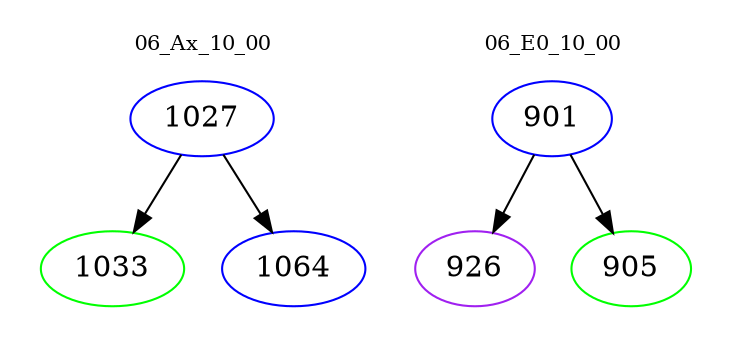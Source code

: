 digraph{
subgraph cluster_0 {
color = white
label = "06_Ax_10_00";
fontsize=10;
T0_1027 [label="1027", color="blue"]
T0_1027 -> T0_1033 [color="black"]
T0_1033 [label="1033", color="green"]
T0_1027 -> T0_1064 [color="black"]
T0_1064 [label="1064", color="blue"]
}
subgraph cluster_1 {
color = white
label = "06_E0_10_00";
fontsize=10;
T1_901 [label="901", color="blue"]
T1_901 -> T1_926 [color="black"]
T1_926 [label="926", color="purple"]
T1_901 -> T1_905 [color="black"]
T1_905 [label="905", color="green"]
}
}
